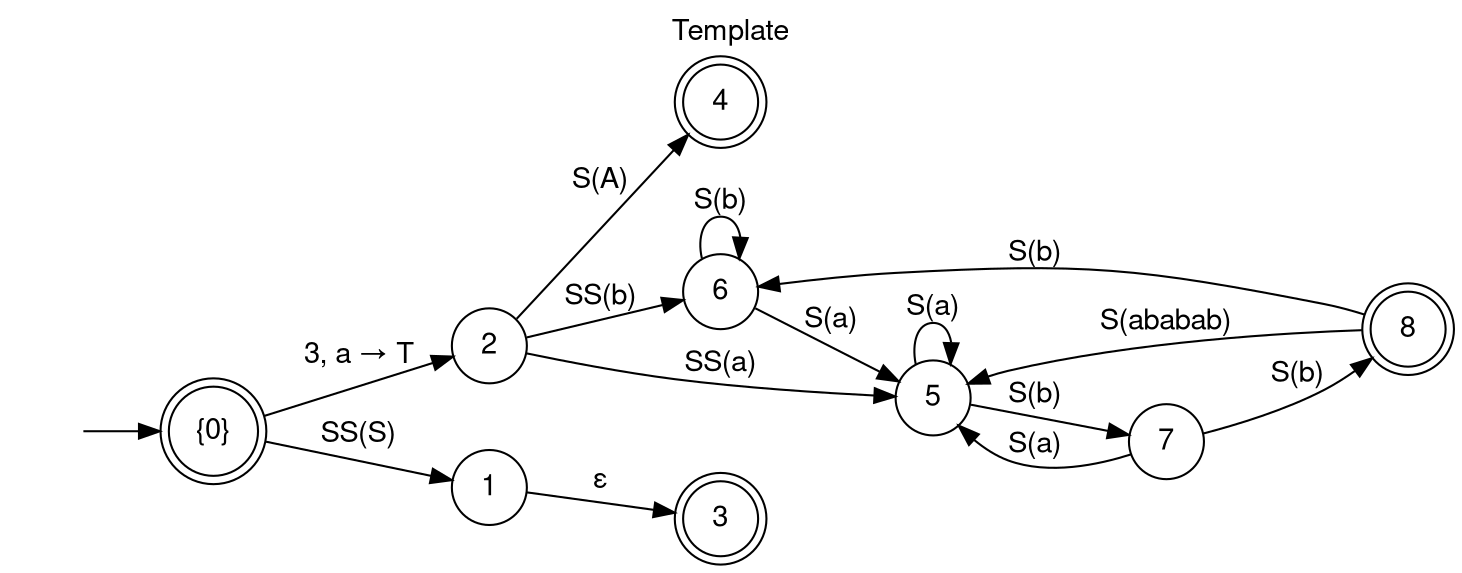 // 'dot -Txlib FILENAME.gv' to have dynamic preview
// COMPILE WITH
//      dot -Tjpg FA_Template.gv -o FA_Template.jpg
// or similar with .png


digraph finite_state_machine {
	// Setup
	fontname="Helvetica,Arial,sans-serif"
	label="Template"
	labelloc = "t" // b 
	labeljust = "c" // l r
	node [fontname="Helvetica,Arial,sans-serif"]
	edge [fontname="Helvetica,Arial,sans-serif"]
	rankdir=LR; // RL TB BT
    /*
    ranksep = 1.5
    nodesep = .25
    */

	// Actual code
	node [shape = doublecircle]; "{0}" 3 4 8;
	node [shape = circle];
    _ [style = "invis"];
    _ -> "{0}";
	"{0}" -> 2 [label = "3, a → T"];
	"{0}" -> 1 [label = "SS(S)"];
	1 -> 3 [label = "ε"];
	2 -> 6 [label = "SS(b)"];
	2 -> 5 [label = "SS(a)"];
	2 -> 4 [label = "S(A)"];
	5 -> 7 [label = "S(b)"];
	5 -> 5 [label = "S(a)"];
	6 -> 6 [label = "S(b)"];
	6 -> 5 [label = "S(a)"];
	7 -> 8 [label = "S(b)"];
	7 -> 5 [label = "S(a)"];
	8 -> 6 [label = "S(b)"];
	8 -> 5 [label = "S(ababab)"];
}
